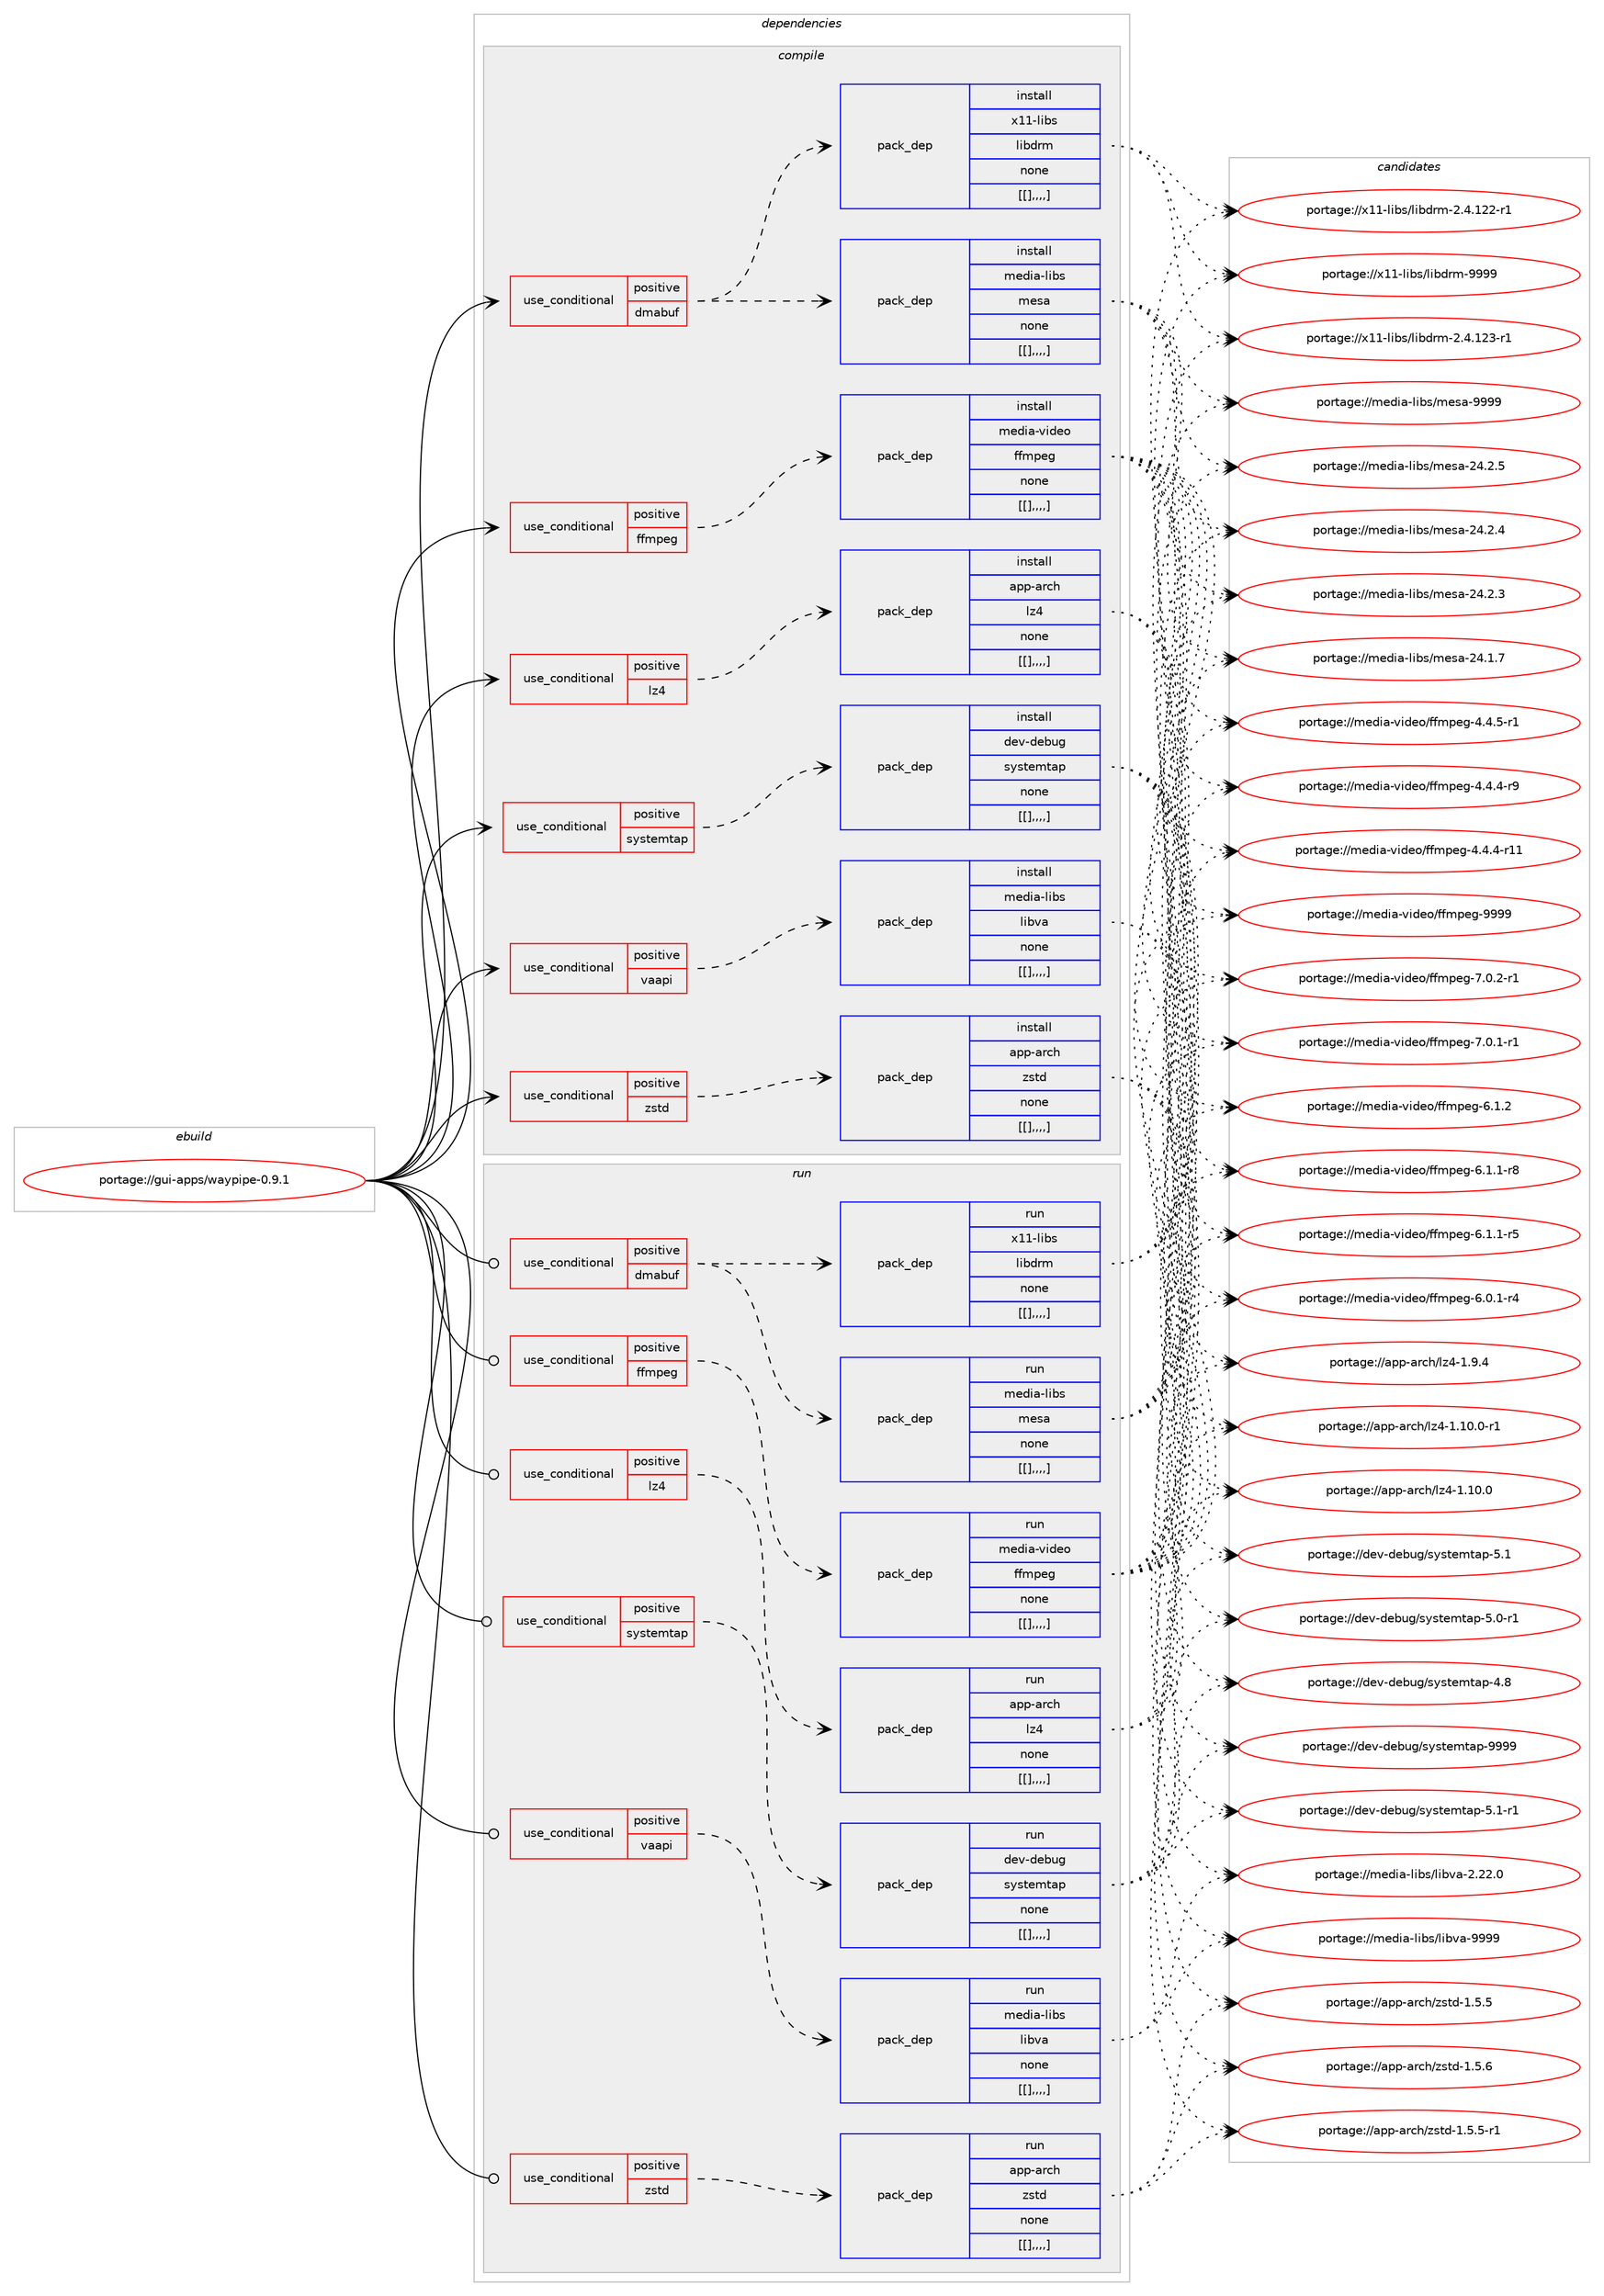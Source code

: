 digraph prolog {

# *************
# Graph options
# *************

newrank=true;
concentrate=true;
compound=true;
graph [rankdir=LR,fontname=Helvetica,fontsize=10,ranksep=1.5];#, ranksep=2.5, nodesep=0.2];
edge  [arrowhead=vee];
node  [fontname=Helvetica,fontsize=10];

# **********
# The ebuild
# **********

subgraph cluster_leftcol {
color=gray;
label=<<i>ebuild</i>>;
id [label="portage://gui-apps/waypipe-0.9.1", color=red, width=4, href="../gui-apps/waypipe-0.9.1.svg"];
}

# ****************
# The dependencies
# ****************

subgraph cluster_midcol {
color=gray;
label=<<i>dependencies</i>>;
subgraph cluster_compile {
fillcolor="#eeeeee";
style=filled;
label=<<i>compile</i>>;
subgraph cond70973 {
dependency254707 [label=<<TABLE BORDER="0" CELLBORDER="1" CELLSPACING="0" CELLPADDING="4"><TR><TD ROWSPAN="3" CELLPADDING="10">use_conditional</TD></TR><TR><TD>positive</TD></TR><TR><TD>dmabuf</TD></TR></TABLE>>, shape=none, color=red];
subgraph pack182094 {
dependency254725 [label=<<TABLE BORDER="0" CELLBORDER="1" CELLSPACING="0" CELLPADDING="4" WIDTH="220"><TR><TD ROWSPAN="6" CELLPADDING="30">pack_dep</TD></TR><TR><TD WIDTH="110">install</TD></TR><TR><TD>media-libs</TD></TR><TR><TD>mesa</TD></TR><TR><TD>none</TD></TR><TR><TD>[[],,,,]</TD></TR></TABLE>>, shape=none, color=blue];
}
dependency254707:e -> dependency254725:w [weight=20,style="dashed",arrowhead="vee"];
subgraph pack182106 {
dependency254729 [label=<<TABLE BORDER="0" CELLBORDER="1" CELLSPACING="0" CELLPADDING="4" WIDTH="220"><TR><TD ROWSPAN="6" CELLPADDING="30">pack_dep</TD></TR><TR><TD WIDTH="110">install</TD></TR><TR><TD>x11-libs</TD></TR><TR><TD>libdrm</TD></TR><TR><TD>none</TD></TR><TR><TD>[[],,,,]</TD></TR></TABLE>>, shape=none, color=blue];
}
dependency254707:e -> dependency254729:w [weight=20,style="dashed",arrowhead="vee"];
}
id:e -> dependency254707:w [weight=20,style="solid",arrowhead="vee"];
subgraph cond70980 {
dependency254732 [label=<<TABLE BORDER="0" CELLBORDER="1" CELLSPACING="0" CELLPADDING="4"><TR><TD ROWSPAN="3" CELLPADDING="10">use_conditional</TD></TR><TR><TD>positive</TD></TR><TR><TD>ffmpeg</TD></TR></TABLE>>, shape=none, color=red];
subgraph pack182124 {
dependency254748 [label=<<TABLE BORDER="0" CELLBORDER="1" CELLSPACING="0" CELLPADDING="4" WIDTH="220"><TR><TD ROWSPAN="6" CELLPADDING="30">pack_dep</TD></TR><TR><TD WIDTH="110">install</TD></TR><TR><TD>media-video</TD></TR><TR><TD>ffmpeg</TD></TR><TR><TD>none</TD></TR><TR><TD>[[],,,,]</TD></TR></TABLE>>, shape=none, color=blue];
}
dependency254732:e -> dependency254748:w [weight=20,style="dashed",arrowhead="vee"];
}
id:e -> dependency254732:w [weight=20,style="solid",arrowhead="vee"];
subgraph cond70984 {
dependency254791 [label=<<TABLE BORDER="0" CELLBORDER="1" CELLSPACING="0" CELLPADDING="4"><TR><TD ROWSPAN="3" CELLPADDING="10">use_conditional</TD></TR><TR><TD>positive</TD></TR><TR><TD>lz4</TD></TR></TABLE>>, shape=none, color=red];
subgraph pack182164 {
dependency254793 [label=<<TABLE BORDER="0" CELLBORDER="1" CELLSPACING="0" CELLPADDING="4" WIDTH="220"><TR><TD ROWSPAN="6" CELLPADDING="30">pack_dep</TD></TR><TR><TD WIDTH="110">install</TD></TR><TR><TD>app-arch</TD></TR><TR><TD>lz4</TD></TR><TR><TD>none</TD></TR><TR><TD>[[],,,,]</TD></TR></TABLE>>, shape=none, color=blue];
}
dependency254791:e -> dependency254793:w [weight=20,style="dashed",arrowhead="vee"];
}
id:e -> dependency254791:w [weight=20,style="solid",arrowhead="vee"];
subgraph cond71004 {
dependency254825 [label=<<TABLE BORDER="0" CELLBORDER="1" CELLSPACING="0" CELLPADDING="4"><TR><TD ROWSPAN="3" CELLPADDING="10">use_conditional</TD></TR><TR><TD>positive</TD></TR><TR><TD>systemtap</TD></TR></TABLE>>, shape=none, color=red];
subgraph pack182184 {
dependency254837 [label=<<TABLE BORDER="0" CELLBORDER="1" CELLSPACING="0" CELLPADDING="4" WIDTH="220"><TR><TD ROWSPAN="6" CELLPADDING="30">pack_dep</TD></TR><TR><TD WIDTH="110">install</TD></TR><TR><TD>dev-debug</TD></TR><TR><TD>systemtap</TD></TR><TR><TD>none</TD></TR><TR><TD>[[],,,,]</TD></TR></TABLE>>, shape=none, color=blue];
}
dependency254825:e -> dependency254837:w [weight=20,style="dashed",arrowhead="vee"];
}
id:e -> dependency254825:w [weight=20,style="solid",arrowhead="vee"];
subgraph cond71008 {
dependency254887 [label=<<TABLE BORDER="0" CELLBORDER="1" CELLSPACING="0" CELLPADDING="4"><TR><TD ROWSPAN="3" CELLPADDING="10">use_conditional</TD></TR><TR><TD>positive</TD></TR><TR><TD>vaapi</TD></TR></TABLE>>, shape=none, color=red];
subgraph pack182241 {
dependency254907 [label=<<TABLE BORDER="0" CELLBORDER="1" CELLSPACING="0" CELLPADDING="4" WIDTH="220"><TR><TD ROWSPAN="6" CELLPADDING="30">pack_dep</TD></TR><TR><TD WIDTH="110">install</TD></TR><TR><TD>media-libs</TD></TR><TR><TD>libva</TD></TR><TR><TD>none</TD></TR><TR><TD>[[],,,,]</TD></TR></TABLE>>, shape=none, color=blue];
}
dependency254887:e -> dependency254907:w [weight=20,style="dashed",arrowhead="vee"];
}
id:e -> dependency254887:w [weight=20,style="solid",arrowhead="vee"];
subgraph cond71022 {
dependency254941 [label=<<TABLE BORDER="0" CELLBORDER="1" CELLSPACING="0" CELLPADDING="4"><TR><TD ROWSPAN="3" CELLPADDING="10">use_conditional</TD></TR><TR><TD>positive</TD></TR><TR><TD>zstd</TD></TR></TABLE>>, shape=none, color=red];
subgraph pack182332 {
dependency255026 [label=<<TABLE BORDER="0" CELLBORDER="1" CELLSPACING="0" CELLPADDING="4" WIDTH="220"><TR><TD ROWSPAN="6" CELLPADDING="30">pack_dep</TD></TR><TR><TD WIDTH="110">install</TD></TR><TR><TD>app-arch</TD></TR><TR><TD>zstd</TD></TR><TR><TD>none</TD></TR><TR><TD>[[],,,,]</TD></TR></TABLE>>, shape=none, color=blue];
}
dependency254941:e -> dependency255026:w [weight=20,style="dashed",arrowhead="vee"];
}
id:e -> dependency254941:w [weight=20,style="solid",arrowhead="vee"];
}
subgraph cluster_compileandrun {
fillcolor="#eeeeee";
style=filled;
label=<<i>compile and run</i>>;
}
subgraph cluster_run {
fillcolor="#eeeeee";
style=filled;
label=<<i>run</i>>;
subgraph cond71041 {
dependency255048 [label=<<TABLE BORDER="0" CELLBORDER="1" CELLSPACING="0" CELLPADDING="4"><TR><TD ROWSPAN="3" CELLPADDING="10">use_conditional</TD></TR><TR><TD>positive</TD></TR><TR><TD>dmabuf</TD></TR></TABLE>>, shape=none, color=red];
subgraph pack182370 {
dependency255052 [label=<<TABLE BORDER="0" CELLBORDER="1" CELLSPACING="0" CELLPADDING="4" WIDTH="220"><TR><TD ROWSPAN="6" CELLPADDING="30">pack_dep</TD></TR><TR><TD WIDTH="110">run</TD></TR><TR><TD>media-libs</TD></TR><TR><TD>mesa</TD></TR><TR><TD>none</TD></TR><TR><TD>[[],,,,]</TD></TR></TABLE>>, shape=none, color=blue];
}
dependency255048:e -> dependency255052:w [weight=20,style="dashed",arrowhead="vee"];
subgraph pack182414 {
dependency255131 [label=<<TABLE BORDER="0" CELLBORDER="1" CELLSPACING="0" CELLPADDING="4" WIDTH="220"><TR><TD ROWSPAN="6" CELLPADDING="30">pack_dep</TD></TR><TR><TD WIDTH="110">run</TD></TR><TR><TD>x11-libs</TD></TR><TR><TD>libdrm</TD></TR><TR><TD>none</TD></TR><TR><TD>[[],,,,]</TD></TR></TABLE>>, shape=none, color=blue];
}
dependency255048:e -> dependency255131:w [weight=20,style="dashed",arrowhead="vee"];
}
id:e -> dependency255048:w [weight=20,style="solid",arrowhead="odot"];
subgraph cond71052 {
dependency255135 [label=<<TABLE BORDER="0" CELLBORDER="1" CELLSPACING="0" CELLPADDING="4"><TR><TD ROWSPAN="3" CELLPADDING="10">use_conditional</TD></TR><TR><TD>positive</TD></TR><TR><TD>ffmpeg</TD></TR></TABLE>>, shape=none, color=red];
subgraph pack182468 {
dependency255207 [label=<<TABLE BORDER="0" CELLBORDER="1" CELLSPACING="0" CELLPADDING="4" WIDTH="220"><TR><TD ROWSPAN="6" CELLPADDING="30">pack_dep</TD></TR><TR><TD WIDTH="110">run</TD></TR><TR><TD>media-video</TD></TR><TR><TD>ffmpeg</TD></TR><TR><TD>none</TD></TR><TR><TD>[[],,,,]</TD></TR></TABLE>>, shape=none, color=blue];
}
dependency255135:e -> dependency255207:w [weight=20,style="dashed",arrowhead="vee"];
}
id:e -> dependency255135:w [weight=20,style="solid",arrowhead="odot"];
subgraph cond71062 {
dependency255271 [label=<<TABLE BORDER="0" CELLBORDER="1" CELLSPACING="0" CELLPADDING="4"><TR><TD ROWSPAN="3" CELLPADDING="10">use_conditional</TD></TR><TR><TD>positive</TD></TR><TR><TD>lz4</TD></TR></TABLE>>, shape=none, color=red];
subgraph pack182563 {
dependency255278 [label=<<TABLE BORDER="0" CELLBORDER="1" CELLSPACING="0" CELLPADDING="4" WIDTH="220"><TR><TD ROWSPAN="6" CELLPADDING="30">pack_dep</TD></TR><TR><TD WIDTH="110">run</TD></TR><TR><TD>app-arch</TD></TR><TR><TD>lz4</TD></TR><TR><TD>none</TD></TR><TR><TD>[[],,,,]</TD></TR></TABLE>>, shape=none, color=blue];
}
dependency255271:e -> dependency255278:w [weight=20,style="dashed",arrowhead="vee"];
}
id:e -> dependency255271:w [weight=20,style="solid",arrowhead="odot"];
subgraph cond71066 {
dependency255286 [label=<<TABLE BORDER="0" CELLBORDER="1" CELLSPACING="0" CELLPADDING="4"><TR><TD ROWSPAN="3" CELLPADDING="10">use_conditional</TD></TR><TR><TD>positive</TD></TR><TR><TD>systemtap</TD></TR></TABLE>>, shape=none, color=red];
subgraph pack182572 {
dependency255288 [label=<<TABLE BORDER="0" CELLBORDER="1" CELLSPACING="0" CELLPADDING="4" WIDTH="220"><TR><TD ROWSPAN="6" CELLPADDING="30">pack_dep</TD></TR><TR><TD WIDTH="110">run</TD></TR><TR><TD>dev-debug</TD></TR><TR><TD>systemtap</TD></TR><TR><TD>none</TD></TR><TR><TD>[[],,,,]</TD></TR></TABLE>>, shape=none, color=blue];
}
dependency255286:e -> dependency255288:w [weight=20,style="dashed",arrowhead="vee"];
}
id:e -> dependency255286:w [weight=20,style="solid",arrowhead="odot"];
subgraph cond71077 {
dependency255329 [label=<<TABLE BORDER="0" CELLBORDER="1" CELLSPACING="0" CELLPADDING="4"><TR><TD ROWSPAN="3" CELLPADDING="10">use_conditional</TD></TR><TR><TD>positive</TD></TR><TR><TD>vaapi</TD></TR></TABLE>>, shape=none, color=red];
subgraph pack182611 {
dependency255332 [label=<<TABLE BORDER="0" CELLBORDER="1" CELLSPACING="0" CELLPADDING="4" WIDTH="220"><TR><TD ROWSPAN="6" CELLPADDING="30">pack_dep</TD></TR><TR><TD WIDTH="110">run</TD></TR><TR><TD>media-libs</TD></TR><TR><TD>libva</TD></TR><TR><TD>none</TD></TR><TR><TD>[[],,,,]</TD></TR></TABLE>>, shape=none, color=blue];
}
dependency255329:e -> dependency255332:w [weight=20,style="dashed",arrowhead="vee"];
}
id:e -> dependency255329:w [weight=20,style="solid",arrowhead="odot"];
subgraph cond71079 {
dependency255334 [label=<<TABLE BORDER="0" CELLBORDER="1" CELLSPACING="0" CELLPADDING="4"><TR><TD ROWSPAN="3" CELLPADDING="10">use_conditional</TD></TR><TR><TD>positive</TD></TR><TR><TD>zstd</TD></TR></TABLE>>, shape=none, color=red];
subgraph pack182618 {
dependency255358 [label=<<TABLE BORDER="0" CELLBORDER="1" CELLSPACING="0" CELLPADDING="4" WIDTH="220"><TR><TD ROWSPAN="6" CELLPADDING="30">pack_dep</TD></TR><TR><TD WIDTH="110">run</TD></TR><TR><TD>app-arch</TD></TR><TR><TD>zstd</TD></TR><TR><TD>none</TD></TR><TR><TD>[[],,,,]</TD></TR></TABLE>>, shape=none, color=blue];
}
dependency255334:e -> dependency255358:w [weight=20,style="dashed",arrowhead="vee"];
}
id:e -> dependency255334:w [weight=20,style="solid",arrowhead="odot"];
}
}

# **************
# The candidates
# **************

subgraph cluster_choices {
rank=same;
color=gray;
label=<<i>candidates</i>>;

subgraph choice181958 {
color=black;
nodesep=1;
choice10910110010597451081059811547109101115974557575757 [label="portage://media-libs/mesa-9999", color=red, width=4,href="../media-libs/mesa-9999.svg"];
choice109101100105974510810598115471091011159745505246504653 [label="portage://media-libs/mesa-24.2.5", color=red, width=4,href="../media-libs/mesa-24.2.5.svg"];
choice109101100105974510810598115471091011159745505246504652 [label="portage://media-libs/mesa-24.2.4", color=red, width=4,href="../media-libs/mesa-24.2.4.svg"];
choice109101100105974510810598115471091011159745505246504651 [label="portage://media-libs/mesa-24.2.3", color=red, width=4,href="../media-libs/mesa-24.2.3.svg"];
choice109101100105974510810598115471091011159745505246494655 [label="portage://media-libs/mesa-24.1.7", color=red, width=4,href="../media-libs/mesa-24.1.7.svg"];
dependency254725:e -> choice10910110010597451081059811547109101115974557575757:w [style=dotted,weight="100"];
dependency254725:e -> choice109101100105974510810598115471091011159745505246504653:w [style=dotted,weight="100"];
dependency254725:e -> choice109101100105974510810598115471091011159745505246504652:w [style=dotted,weight="100"];
dependency254725:e -> choice109101100105974510810598115471091011159745505246504651:w [style=dotted,weight="100"];
dependency254725:e -> choice109101100105974510810598115471091011159745505246494655:w [style=dotted,weight="100"];
}
subgraph choice181959 {
color=black;
nodesep=1;
choice1204949451081059811547108105981001141094557575757 [label="portage://x11-libs/libdrm-9999", color=red, width=4,href="../x11-libs/libdrm-9999.svg"];
choice12049494510810598115471081059810011410945504652464950514511449 [label="portage://x11-libs/libdrm-2.4.123-r1", color=red, width=4,href="../x11-libs/libdrm-2.4.123-r1.svg"];
choice12049494510810598115471081059810011410945504652464950504511449 [label="portage://x11-libs/libdrm-2.4.122-r1", color=red, width=4,href="../x11-libs/libdrm-2.4.122-r1.svg"];
dependency254729:e -> choice1204949451081059811547108105981001141094557575757:w [style=dotted,weight="100"];
dependency254729:e -> choice12049494510810598115471081059810011410945504652464950514511449:w [style=dotted,weight="100"];
dependency254729:e -> choice12049494510810598115471081059810011410945504652464950504511449:w [style=dotted,weight="100"];
}
subgraph choice181977 {
color=black;
nodesep=1;
choice1091011001059745118105100101111471021021091121011034557575757 [label="portage://media-video/ffmpeg-9999", color=red, width=4,href="../media-video/ffmpeg-9999.svg"];
choice1091011001059745118105100101111471021021091121011034555464846504511449 [label="portage://media-video/ffmpeg-7.0.2-r1", color=red, width=4,href="../media-video/ffmpeg-7.0.2-r1.svg"];
choice1091011001059745118105100101111471021021091121011034555464846494511449 [label="portage://media-video/ffmpeg-7.0.1-r1", color=red, width=4,href="../media-video/ffmpeg-7.0.1-r1.svg"];
choice109101100105974511810510010111147102102109112101103455446494650 [label="portage://media-video/ffmpeg-6.1.2", color=red, width=4,href="../media-video/ffmpeg-6.1.2.svg"];
choice1091011001059745118105100101111471021021091121011034554464946494511456 [label="portage://media-video/ffmpeg-6.1.1-r8", color=red, width=4,href="../media-video/ffmpeg-6.1.1-r8.svg"];
choice1091011001059745118105100101111471021021091121011034554464946494511453 [label="portage://media-video/ffmpeg-6.1.1-r5", color=red, width=4,href="../media-video/ffmpeg-6.1.1-r5.svg"];
choice1091011001059745118105100101111471021021091121011034554464846494511452 [label="portage://media-video/ffmpeg-6.0.1-r4", color=red, width=4,href="../media-video/ffmpeg-6.0.1-r4.svg"];
choice1091011001059745118105100101111471021021091121011034552465246534511449 [label="portage://media-video/ffmpeg-4.4.5-r1", color=red, width=4,href="../media-video/ffmpeg-4.4.5-r1.svg"];
choice1091011001059745118105100101111471021021091121011034552465246524511457 [label="portage://media-video/ffmpeg-4.4.4-r9", color=red, width=4,href="../media-video/ffmpeg-4.4.4-r9.svg"];
choice109101100105974511810510010111147102102109112101103455246524652451144949 [label="portage://media-video/ffmpeg-4.4.4-r11", color=red, width=4,href="../media-video/ffmpeg-4.4.4-r11.svg"];
dependency254748:e -> choice1091011001059745118105100101111471021021091121011034557575757:w [style=dotted,weight="100"];
dependency254748:e -> choice1091011001059745118105100101111471021021091121011034555464846504511449:w [style=dotted,weight="100"];
dependency254748:e -> choice1091011001059745118105100101111471021021091121011034555464846494511449:w [style=dotted,weight="100"];
dependency254748:e -> choice109101100105974511810510010111147102102109112101103455446494650:w [style=dotted,weight="100"];
dependency254748:e -> choice1091011001059745118105100101111471021021091121011034554464946494511456:w [style=dotted,weight="100"];
dependency254748:e -> choice1091011001059745118105100101111471021021091121011034554464946494511453:w [style=dotted,weight="100"];
dependency254748:e -> choice1091011001059745118105100101111471021021091121011034554464846494511452:w [style=dotted,weight="100"];
dependency254748:e -> choice1091011001059745118105100101111471021021091121011034552465246534511449:w [style=dotted,weight="100"];
dependency254748:e -> choice1091011001059745118105100101111471021021091121011034552465246524511457:w [style=dotted,weight="100"];
dependency254748:e -> choice109101100105974511810510010111147102102109112101103455246524652451144949:w [style=dotted,weight="100"];
}
subgraph choice181988 {
color=black;
nodesep=1;
choice971121124597114991044710812252454946494846484511449 [label="portage://app-arch/lz4-1.10.0-r1", color=red, width=4,href="../app-arch/lz4-1.10.0-r1.svg"];
choice97112112459711499104471081225245494649484648 [label="portage://app-arch/lz4-1.10.0", color=red, width=4,href="../app-arch/lz4-1.10.0.svg"];
choice971121124597114991044710812252454946574652 [label="portage://app-arch/lz4-1.9.4", color=red, width=4,href="../app-arch/lz4-1.9.4.svg"];
dependency254793:e -> choice971121124597114991044710812252454946494846484511449:w [style=dotted,weight="100"];
dependency254793:e -> choice97112112459711499104471081225245494649484648:w [style=dotted,weight="100"];
dependency254793:e -> choice971121124597114991044710812252454946574652:w [style=dotted,weight="100"];
}
subgraph choice182017 {
color=black;
nodesep=1;
choice100101118451001019811710347115121115116101109116971124557575757 [label="portage://dev-debug/systemtap-9999", color=red, width=4,href="../dev-debug/systemtap-9999.svg"];
choice10010111845100101981171034711512111511610110911697112455346494511449 [label="portage://dev-debug/systemtap-5.1-r1", color=red, width=4,href="../dev-debug/systemtap-5.1-r1.svg"];
choice1001011184510010198117103471151211151161011091169711245534649 [label="portage://dev-debug/systemtap-5.1", color=red, width=4,href="../dev-debug/systemtap-5.1.svg"];
choice10010111845100101981171034711512111511610110911697112455346484511449 [label="portage://dev-debug/systemtap-5.0-r1", color=red, width=4,href="../dev-debug/systemtap-5.0-r1.svg"];
choice1001011184510010198117103471151211151161011091169711245524656 [label="portage://dev-debug/systemtap-4.8", color=red, width=4,href="../dev-debug/systemtap-4.8.svg"];
dependency254837:e -> choice100101118451001019811710347115121115116101109116971124557575757:w [style=dotted,weight="100"];
dependency254837:e -> choice10010111845100101981171034711512111511610110911697112455346494511449:w [style=dotted,weight="100"];
dependency254837:e -> choice1001011184510010198117103471151211151161011091169711245534649:w [style=dotted,weight="100"];
dependency254837:e -> choice10010111845100101981171034711512111511610110911697112455346484511449:w [style=dotted,weight="100"];
dependency254837:e -> choice1001011184510010198117103471151211151161011091169711245524656:w [style=dotted,weight="100"];
}
subgraph choice182024 {
color=black;
nodesep=1;
choice1091011001059745108105981154710810598118974557575757 [label="portage://media-libs/libva-9999", color=red, width=4,href="../media-libs/libva-9999.svg"];
choice10910110010597451081059811547108105981189745504650504648 [label="portage://media-libs/libva-2.22.0", color=red, width=4,href="../media-libs/libva-2.22.0.svg"];
dependency254907:e -> choice1091011001059745108105981154710810598118974557575757:w [style=dotted,weight="100"];
dependency254907:e -> choice10910110010597451081059811547108105981189745504650504648:w [style=dotted,weight="100"];
}
subgraph choice182028 {
color=black;
nodesep=1;
choice9711211245971149910447122115116100454946534654 [label="portage://app-arch/zstd-1.5.6", color=red, width=4,href="../app-arch/zstd-1.5.6.svg"];
choice97112112459711499104471221151161004549465346534511449 [label="portage://app-arch/zstd-1.5.5-r1", color=red, width=4,href="../app-arch/zstd-1.5.5-r1.svg"];
choice9711211245971149910447122115116100454946534653 [label="portage://app-arch/zstd-1.5.5", color=red, width=4,href="../app-arch/zstd-1.5.5.svg"];
dependency255026:e -> choice9711211245971149910447122115116100454946534654:w [style=dotted,weight="100"];
dependency255026:e -> choice97112112459711499104471221151161004549465346534511449:w [style=dotted,weight="100"];
dependency255026:e -> choice9711211245971149910447122115116100454946534653:w [style=dotted,weight="100"];
}
subgraph choice182033 {
color=black;
nodesep=1;
choice10910110010597451081059811547109101115974557575757 [label="portage://media-libs/mesa-9999", color=red, width=4,href="../media-libs/mesa-9999.svg"];
choice109101100105974510810598115471091011159745505246504653 [label="portage://media-libs/mesa-24.2.5", color=red, width=4,href="../media-libs/mesa-24.2.5.svg"];
choice109101100105974510810598115471091011159745505246504652 [label="portage://media-libs/mesa-24.2.4", color=red, width=4,href="../media-libs/mesa-24.2.4.svg"];
choice109101100105974510810598115471091011159745505246504651 [label="portage://media-libs/mesa-24.2.3", color=red, width=4,href="../media-libs/mesa-24.2.3.svg"];
choice109101100105974510810598115471091011159745505246494655 [label="portage://media-libs/mesa-24.1.7", color=red, width=4,href="../media-libs/mesa-24.1.7.svg"];
dependency255052:e -> choice10910110010597451081059811547109101115974557575757:w [style=dotted,weight="100"];
dependency255052:e -> choice109101100105974510810598115471091011159745505246504653:w [style=dotted,weight="100"];
dependency255052:e -> choice109101100105974510810598115471091011159745505246504652:w [style=dotted,weight="100"];
dependency255052:e -> choice109101100105974510810598115471091011159745505246504651:w [style=dotted,weight="100"];
dependency255052:e -> choice109101100105974510810598115471091011159745505246494655:w [style=dotted,weight="100"];
}
subgraph choice182038 {
color=black;
nodesep=1;
choice1204949451081059811547108105981001141094557575757 [label="portage://x11-libs/libdrm-9999", color=red, width=4,href="../x11-libs/libdrm-9999.svg"];
choice12049494510810598115471081059810011410945504652464950514511449 [label="portage://x11-libs/libdrm-2.4.123-r1", color=red, width=4,href="../x11-libs/libdrm-2.4.123-r1.svg"];
choice12049494510810598115471081059810011410945504652464950504511449 [label="portage://x11-libs/libdrm-2.4.122-r1", color=red, width=4,href="../x11-libs/libdrm-2.4.122-r1.svg"];
dependency255131:e -> choice1204949451081059811547108105981001141094557575757:w [style=dotted,weight="100"];
dependency255131:e -> choice12049494510810598115471081059810011410945504652464950514511449:w [style=dotted,weight="100"];
dependency255131:e -> choice12049494510810598115471081059810011410945504652464950504511449:w [style=dotted,weight="100"];
}
subgraph choice182102 {
color=black;
nodesep=1;
choice1091011001059745118105100101111471021021091121011034557575757 [label="portage://media-video/ffmpeg-9999", color=red, width=4,href="../media-video/ffmpeg-9999.svg"];
choice1091011001059745118105100101111471021021091121011034555464846504511449 [label="portage://media-video/ffmpeg-7.0.2-r1", color=red, width=4,href="../media-video/ffmpeg-7.0.2-r1.svg"];
choice1091011001059745118105100101111471021021091121011034555464846494511449 [label="portage://media-video/ffmpeg-7.0.1-r1", color=red, width=4,href="../media-video/ffmpeg-7.0.1-r1.svg"];
choice109101100105974511810510010111147102102109112101103455446494650 [label="portage://media-video/ffmpeg-6.1.2", color=red, width=4,href="../media-video/ffmpeg-6.1.2.svg"];
choice1091011001059745118105100101111471021021091121011034554464946494511456 [label="portage://media-video/ffmpeg-6.1.1-r8", color=red, width=4,href="../media-video/ffmpeg-6.1.1-r8.svg"];
choice1091011001059745118105100101111471021021091121011034554464946494511453 [label="portage://media-video/ffmpeg-6.1.1-r5", color=red, width=4,href="../media-video/ffmpeg-6.1.1-r5.svg"];
choice1091011001059745118105100101111471021021091121011034554464846494511452 [label="portage://media-video/ffmpeg-6.0.1-r4", color=red, width=4,href="../media-video/ffmpeg-6.0.1-r4.svg"];
choice1091011001059745118105100101111471021021091121011034552465246534511449 [label="portage://media-video/ffmpeg-4.4.5-r1", color=red, width=4,href="../media-video/ffmpeg-4.4.5-r1.svg"];
choice1091011001059745118105100101111471021021091121011034552465246524511457 [label="portage://media-video/ffmpeg-4.4.4-r9", color=red, width=4,href="../media-video/ffmpeg-4.4.4-r9.svg"];
choice109101100105974511810510010111147102102109112101103455246524652451144949 [label="portage://media-video/ffmpeg-4.4.4-r11", color=red, width=4,href="../media-video/ffmpeg-4.4.4-r11.svg"];
dependency255207:e -> choice1091011001059745118105100101111471021021091121011034557575757:w [style=dotted,weight="100"];
dependency255207:e -> choice1091011001059745118105100101111471021021091121011034555464846504511449:w [style=dotted,weight="100"];
dependency255207:e -> choice1091011001059745118105100101111471021021091121011034555464846494511449:w [style=dotted,weight="100"];
dependency255207:e -> choice109101100105974511810510010111147102102109112101103455446494650:w [style=dotted,weight="100"];
dependency255207:e -> choice1091011001059745118105100101111471021021091121011034554464946494511456:w [style=dotted,weight="100"];
dependency255207:e -> choice1091011001059745118105100101111471021021091121011034554464946494511453:w [style=dotted,weight="100"];
dependency255207:e -> choice1091011001059745118105100101111471021021091121011034554464846494511452:w [style=dotted,weight="100"];
dependency255207:e -> choice1091011001059745118105100101111471021021091121011034552465246534511449:w [style=dotted,weight="100"];
dependency255207:e -> choice1091011001059745118105100101111471021021091121011034552465246524511457:w [style=dotted,weight="100"];
dependency255207:e -> choice109101100105974511810510010111147102102109112101103455246524652451144949:w [style=dotted,weight="100"];
}
subgraph choice182117 {
color=black;
nodesep=1;
choice971121124597114991044710812252454946494846484511449 [label="portage://app-arch/lz4-1.10.0-r1", color=red, width=4,href="../app-arch/lz4-1.10.0-r1.svg"];
choice97112112459711499104471081225245494649484648 [label="portage://app-arch/lz4-1.10.0", color=red, width=4,href="../app-arch/lz4-1.10.0.svg"];
choice971121124597114991044710812252454946574652 [label="portage://app-arch/lz4-1.9.4", color=red, width=4,href="../app-arch/lz4-1.9.4.svg"];
dependency255278:e -> choice971121124597114991044710812252454946494846484511449:w [style=dotted,weight="100"];
dependency255278:e -> choice97112112459711499104471081225245494649484648:w [style=dotted,weight="100"];
dependency255278:e -> choice971121124597114991044710812252454946574652:w [style=dotted,weight="100"];
}
subgraph choice182148 {
color=black;
nodesep=1;
choice100101118451001019811710347115121115116101109116971124557575757 [label="portage://dev-debug/systemtap-9999", color=red, width=4,href="../dev-debug/systemtap-9999.svg"];
choice10010111845100101981171034711512111511610110911697112455346494511449 [label="portage://dev-debug/systemtap-5.1-r1", color=red, width=4,href="../dev-debug/systemtap-5.1-r1.svg"];
choice1001011184510010198117103471151211151161011091169711245534649 [label="portage://dev-debug/systemtap-5.1", color=red, width=4,href="../dev-debug/systemtap-5.1.svg"];
choice10010111845100101981171034711512111511610110911697112455346484511449 [label="portage://dev-debug/systemtap-5.0-r1", color=red, width=4,href="../dev-debug/systemtap-5.0-r1.svg"];
choice1001011184510010198117103471151211151161011091169711245524656 [label="portage://dev-debug/systemtap-4.8", color=red, width=4,href="../dev-debug/systemtap-4.8.svg"];
dependency255288:e -> choice100101118451001019811710347115121115116101109116971124557575757:w [style=dotted,weight="100"];
dependency255288:e -> choice10010111845100101981171034711512111511610110911697112455346494511449:w [style=dotted,weight="100"];
dependency255288:e -> choice1001011184510010198117103471151211151161011091169711245534649:w [style=dotted,weight="100"];
dependency255288:e -> choice10010111845100101981171034711512111511610110911697112455346484511449:w [style=dotted,weight="100"];
dependency255288:e -> choice1001011184510010198117103471151211151161011091169711245524656:w [style=dotted,weight="100"];
}
subgraph choice182156 {
color=black;
nodesep=1;
choice1091011001059745108105981154710810598118974557575757 [label="portage://media-libs/libva-9999", color=red, width=4,href="../media-libs/libva-9999.svg"];
choice10910110010597451081059811547108105981189745504650504648 [label="portage://media-libs/libva-2.22.0", color=red, width=4,href="../media-libs/libva-2.22.0.svg"];
dependency255332:e -> choice1091011001059745108105981154710810598118974557575757:w [style=dotted,weight="100"];
dependency255332:e -> choice10910110010597451081059811547108105981189745504650504648:w [style=dotted,weight="100"];
}
subgraph choice182161 {
color=black;
nodesep=1;
choice9711211245971149910447122115116100454946534654 [label="portage://app-arch/zstd-1.5.6", color=red, width=4,href="../app-arch/zstd-1.5.6.svg"];
choice97112112459711499104471221151161004549465346534511449 [label="portage://app-arch/zstd-1.5.5-r1", color=red, width=4,href="../app-arch/zstd-1.5.5-r1.svg"];
choice9711211245971149910447122115116100454946534653 [label="portage://app-arch/zstd-1.5.5", color=red, width=4,href="../app-arch/zstd-1.5.5.svg"];
dependency255358:e -> choice9711211245971149910447122115116100454946534654:w [style=dotted,weight="100"];
dependency255358:e -> choice97112112459711499104471221151161004549465346534511449:w [style=dotted,weight="100"];
dependency255358:e -> choice9711211245971149910447122115116100454946534653:w [style=dotted,weight="100"];
}
}

}
